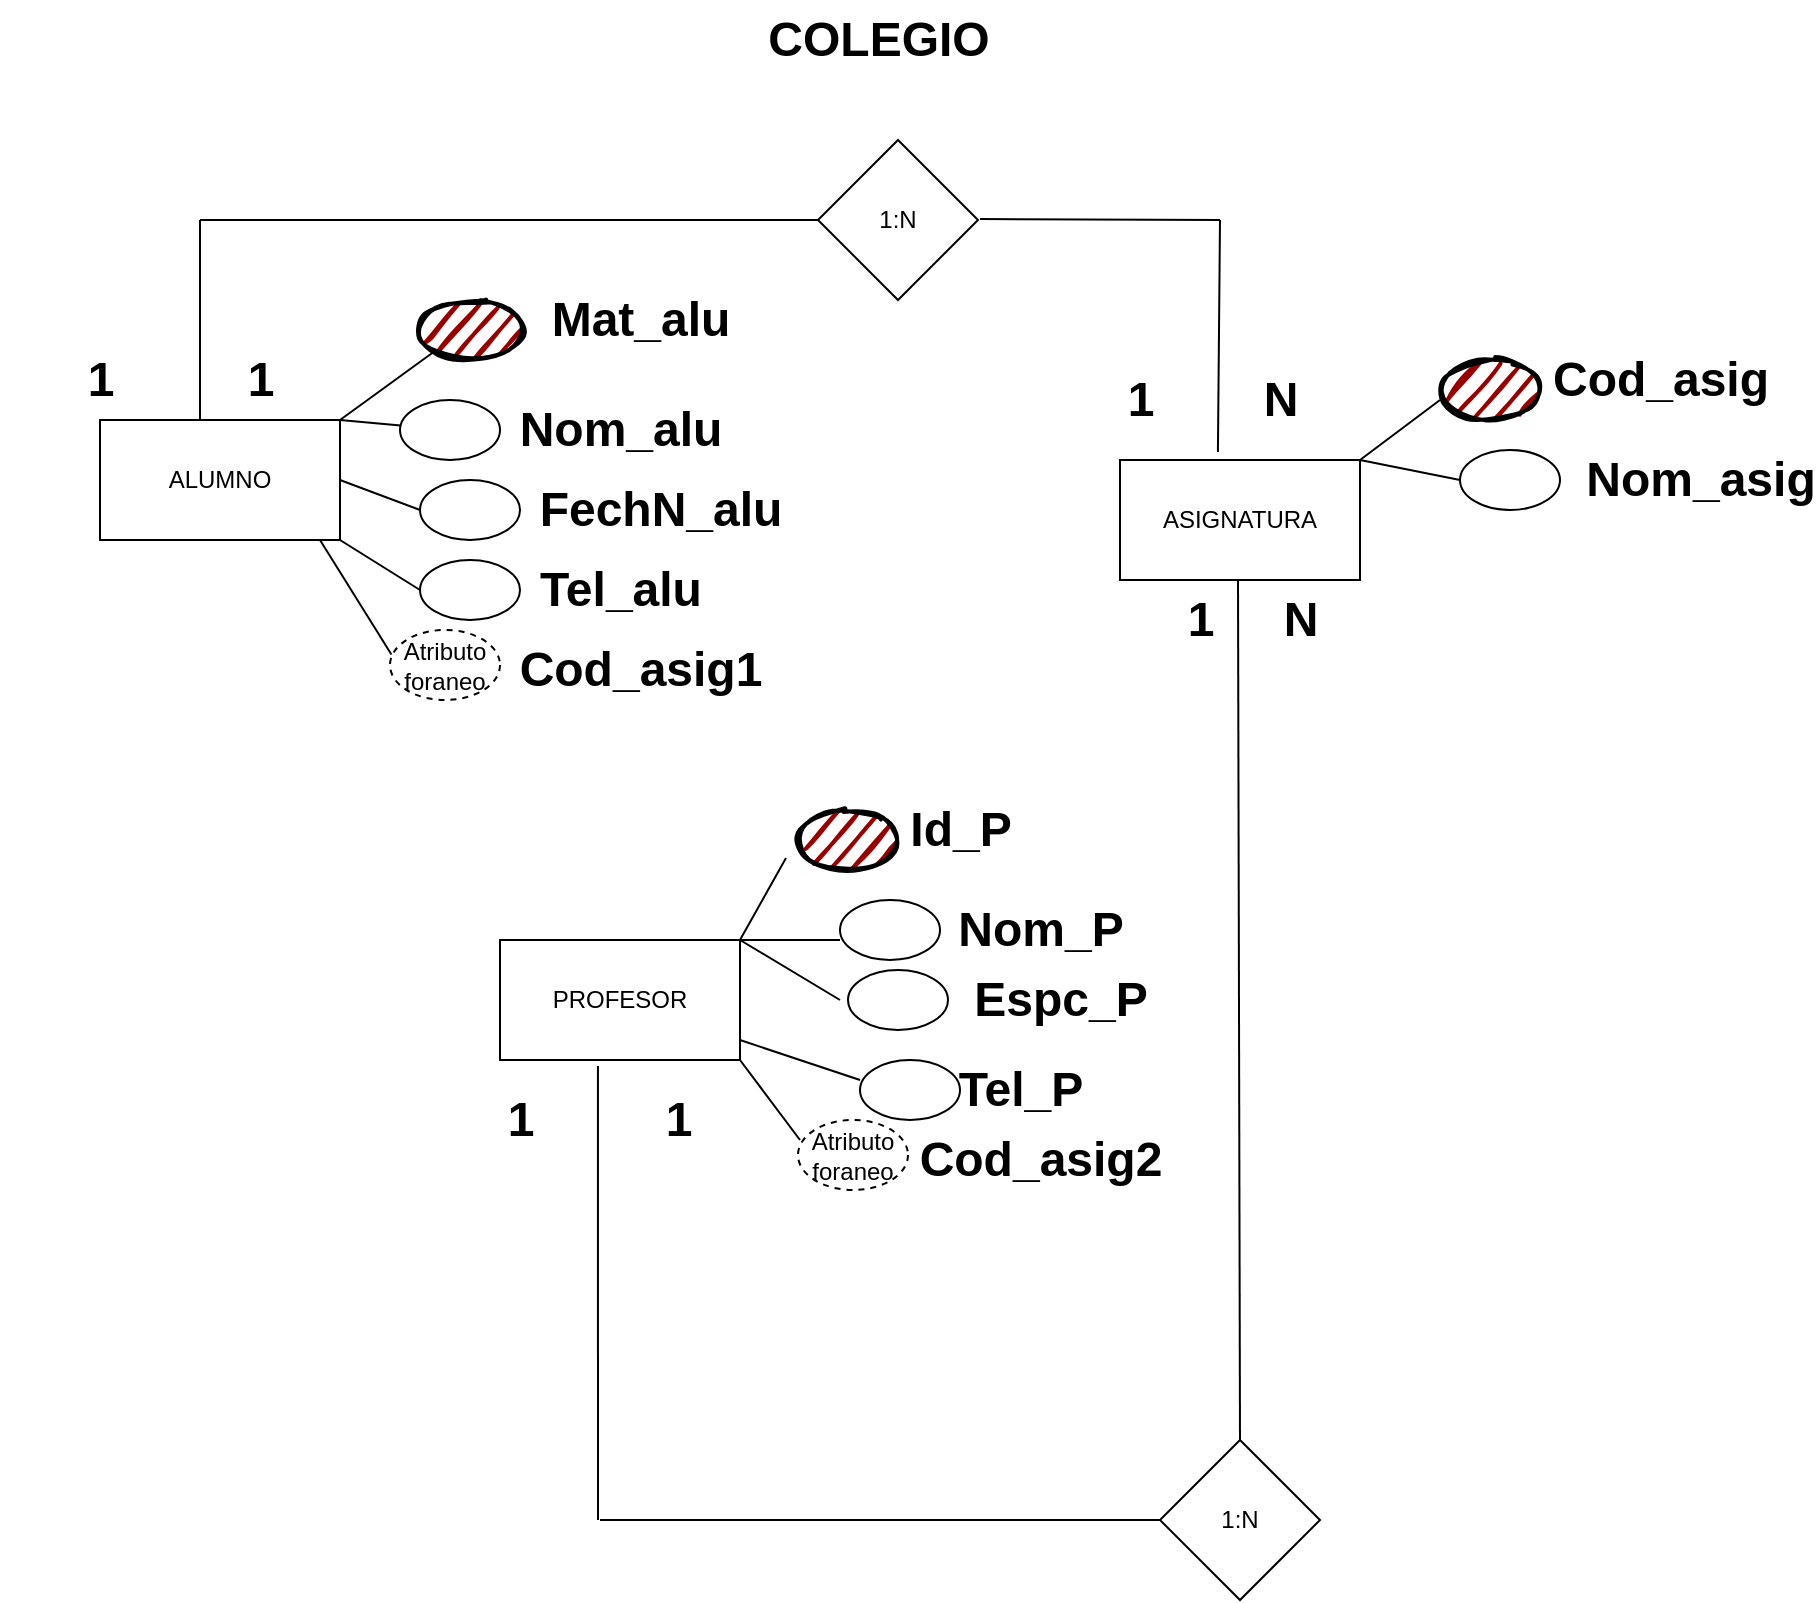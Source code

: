 <mxfile version="13.10.0" type="github">
  <diagram id="WuMEOS3KuYvtFC7-3D6p" name="Page-1">
    <mxGraphModel dx="1935" dy="1651" grid="1" gridSize="10" guides="1" tooltips="1" connect="1" arrows="1" fold="1" page="1" pageScale="1" pageWidth="827" pageHeight="1169" math="0" shadow="0">
      <root>
        <mxCell id="0" />
        <mxCell id="1" parent="0" />
        <mxCell id="hp8RESsKL1m1HcYj-RQ9-2" value="&lt;font style=&quot;vertical-align: inherit&quot;&gt;&lt;font style=&quot;vertical-align: inherit&quot;&gt;ALUMNO&lt;/font&gt;&lt;/font&gt;" style="rounded=0;whiteSpace=wrap;html=1;" vertex="1" parent="1">
          <mxGeometry x="40" y="-360" width="120" height="60" as="geometry" />
        </mxCell>
        <mxCell id="hp8RESsKL1m1HcYj-RQ9-3" value="&lt;font style=&quot;vertical-align: inherit&quot;&gt;&lt;font style=&quot;vertical-align: inherit&quot;&gt;COLEGIO&lt;/font&gt;&lt;/font&gt;" style="text;strokeColor=none;fillColor=none;html=1;fontSize=24;fontStyle=1;verticalAlign=middle;align=center;" vertex="1" parent="1">
          <mxGeometry x="379" y="-570" width="100" height="40" as="geometry" />
        </mxCell>
        <mxCell id="hp8RESsKL1m1HcYj-RQ9-4" value="" style="endArrow=none;html=1;entryX=0;entryY=1;entryDx=0;entryDy=0;" edge="1" parent="1" target="hp8RESsKL1m1HcYj-RQ9-5">
          <mxGeometry width="50" height="50" relative="1" as="geometry">
            <mxPoint x="160" y="-360" as="sourcePoint" />
            <mxPoint x="210" y="-390" as="targetPoint" />
            <Array as="points" />
          </mxGeometry>
        </mxCell>
        <mxCell id="hp8RESsKL1m1HcYj-RQ9-5" value="" style="ellipse;whiteSpace=wrap;html=1;strokeWidth=2;fillWeight=2;hachureGap=8;fillColor=#990000;fillStyle=dots;sketch=1;" vertex="1" parent="1">
          <mxGeometry x="200" y="-420" width="50" height="30" as="geometry" />
        </mxCell>
        <mxCell id="hp8RESsKL1m1HcYj-RQ9-6" value="Mat_alu" style="text;strokeColor=none;fillColor=none;html=1;fontSize=24;fontStyle=1;verticalAlign=middle;align=center;" vertex="1" parent="1">
          <mxGeometry x="260" y="-430" width="100" height="40" as="geometry" />
        </mxCell>
        <mxCell id="hp8RESsKL1m1HcYj-RQ9-8" value="" style="endArrow=none;html=1;entryX=0;entryY=0.5;entryDx=0;entryDy=0;" edge="1" parent="1" target="hp8RESsKL1m1HcYj-RQ9-13">
          <mxGeometry width="50" height="50" relative="1" as="geometry">
            <mxPoint x="160" y="-300" as="sourcePoint" />
            <mxPoint x="200" y="-290" as="targetPoint" />
          </mxGeometry>
        </mxCell>
        <mxCell id="hp8RESsKL1m1HcYj-RQ9-9" value="" style="endArrow=none;html=1;" edge="1" parent="1">
          <mxGeometry width="50" height="50" relative="1" as="geometry">
            <mxPoint x="160" y="-330" as="sourcePoint" />
            <mxPoint x="200" y="-315" as="targetPoint" />
          </mxGeometry>
        </mxCell>
        <mxCell id="hp8RESsKL1m1HcYj-RQ9-10" value="" style="endArrow=none;html=1;" edge="1" parent="1" target="hp8RESsKL1m1HcYj-RQ9-11">
          <mxGeometry width="50" height="50" relative="1" as="geometry">
            <mxPoint x="160" y="-360" as="sourcePoint" />
            <mxPoint x="220" y="-350" as="targetPoint" />
          </mxGeometry>
        </mxCell>
        <mxCell id="hp8RESsKL1m1HcYj-RQ9-11" value="" style="ellipse;whiteSpace=wrap;html=1;" vertex="1" parent="1">
          <mxGeometry x="190" y="-370" width="50" height="30" as="geometry" />
        </mxCell>
        <mxCell id="hp8RESsKL1m1HcYj-RQ9-12" value="" style="ellipse;whiteSpace=wrap;html=1;" vertex="1" parent="1">
          <mxGeometry x="200" y="-330" width="50" height="30" as="geometry" />
        </mxCell>
        <mxCell id="hp8RESsKL1m1HcYj-RQ9-13" value="" style="ellipse;whiteSpace=wrap;html=1;" vertex="1" parent="1">
          <mxGeometry x="200" y="-290" width="50" height="30" as="geometry" />
        </mxCell>
        <mxCell id="hp8RESsKL1m1HcYj-RQ9-14" value="Tel_alu" style="text;strokeColor=none;fillColor=none;html=1;fontSize=24;fontStyle=1;verticalAlign=middle;align=center;" vertex="1" parent="1">
          <mxGeometry x="250" y="-295" width="100" height="40" as="geometry" />
        </mxCell>
        <mxCell id="hp8RESsKL1m1HcYj-RQ9-15" value="FechN_alu" style="text;strokeColor=none;fillColor=none;html=1;fontSize=24;fontStyle=1;verticalAlign=middle;align=center;" vertex="1" parent="1">
          <mxGeometry x="270" y="-335" width="100" height="40" as="geometry" />
        </mxCell>
        <mxCell id="hp8RESsKL1m1HcYj-RQ9-16" value="Nom_alu" style="text;strokeColor=none;fillColor=none;html=1;fontSize=24;fontStyle=1;verticalAlign=middle;align=center;" vertex="1" parent="1">
          <mxGeometry x="250" y="-375" width="100" height="40" as="geometry" />
        </mxCell>
        <mxCell id="hp8RESsKL1m1HcYj-RQ9-17" value="ASIGNATURA" style="rounded=0;whiteSpace=wrap;html=1;" vertex="1" parent="1">
          <mxGeometry x="550" y="-340" width="120" height="60" as="geometry" />
        </mxCell>
        <mxCell id="hp8RESsKL1m1HcYj-RQ9-19" value="" style="endArrow=none;html=1;" edge="1" parent="1">
          <mxGeometry width="50" height="50" relative="1" as="geometry">
            <mxPoint x="670" y="-340" as="sourcePoint" />
            <mxPoint x="710" y="-370" as="targetPoint" />
          </mxGeometry>
        </mxCell>
        <mxCell id="hp8RESsKL1m1HcYj-RQ9-20" value="" style="ellipse;whiteSpace=wrap;html=1;strokeWidth=2;fillWeight=2;hachureGap=8;fillColor=#990000;fillStyle=dots;sketch=1;" vertex="1" parent="1">
          <mxGeometry x="710" y="-390" width="50" height="30" as="geometry" />
        </mxCell>
        <mxCell id="hp8RESsKL1m1HcYj-RQ9-22" value="Cod_asig" style="text;strokeColor=none;fillColor=none;html=1;fontSize=24;fontStyle=1;verticalAlign=middle;align=center;" vertex="1" parent="1">
          <mxGeometry x="770" y="-400" width="100" height="40" as="geometry" />
        </mxCell>
        <mxCell id="hp8RESsKL1m1HcYj-RQ9-24" value="" style="endArrow=none;html=1;" edge="1" parent="1">
          <mxGeometry width="50" height="50" relative="1" as="geometry">
            <mxPoint x="670" y="-340" as="sourcePoint" />
            <mxPoint x="720" y="-330" as="targetPoint" />
          </mxGeometry>
        </mxCell>
        <mxCell id="hp8RESsKL1m1HcYj-RQ9-25" value="" style="ellipse;whiteSpace=wrap;html=1;" vertex="1" parent="1">
          <mxGeometry x="720" y="-345" width="50" height="30" as="geometry" />
        </mxCell>
        <mxCell id="hp8RESsKL1m1HcYj-RQ9-26" value="Nom_asig" style="text;strokeColor=none;fillColor=none;html=1;fontSize=24;fontStyle=1;verticalAlign=middle;align=center;" vertex="1" parent="1">
          <mxGeometry x="790" y="-350" width="100" height="40" as="geometry" />
        </mxCell>
        <mxCell id="hp8RESsKL1m1HcYj-RQ9-27" value="PROFESOR" style="rounded=0;whiteSpace=wrap;html=1;" vertex="1" parent="1">
          <mxGeometry x="240" y="-100" width="120" height="60" as="geometry" />
        </mxCell>
        <mxCell id="hp8RESsKL1m1HcYj-RQ9-28" value="" style="ellipse;whiteSpace=wrap;html=1;strokeWidth=2;fillWeight=2;hachureGap=8;fillColor=#990000;fillStyle=dots;sketch=1;" vertex="1" parent="1">
          <mxGeometry x="389" y="-165" width="50" height="30" as="geometry" />
        </mxCell>
        <mxCell id="hp8RESsKL1m1HcYj-RQ9-29" value="" style="endArrow=none;html=1;entryX=-0.12;entryY=0.8;entryDx=0;entryDy=0;entryPerimeter=0;" edge="1" parent="1" target="hp8RESsKL1m1HcYj-RQ9-28">
          <mxGeometry width="50" height="50" relative="1" as="geometry">
            <mxPoint x="360" y="-100" as="sourcePoint" />
            <mxPoint x="410" y="-150" as="targetPoint" />
          </mxGeometry>
        </mxCell>
        <mxCell id="hp8RESsKL1m1HcYj-RQ9-30" value="Id_P" style="text;strokeColor=none;fillColor=none;html=1;fontSize=24;fontStyle=1;verticalAlign=middle;align=center;" vertex="1" parent="1">
          <mxGeometry x="420" y="-175" width="100" height="40" as="geometry" />
        </mxCell>
        <mxCell id="hp8RESsKL1m1HcYj-RQ9-31" value="" style="endArrow=none;html=1;" edge="1" parent="1">
          <mxGeometry width="50" height="50" relative="1" as="geometry">
            <mxPoint x="360" y="-100" as="sourcePoint" />
            <mxPoint x="410" y="-100" as="targetPoint" />
          </mxGeometry>
        </mxCell>
        <mxCell id="hp8RESsKL1m1HcYj-RQ9-32" value="" style="ellipse;whiteSpace=wrap;html=1;" vertex="1" parent="1">
          <mxGeometry x="410" y="-120" width="50" height="30" as="geometry" />
        </mxCell>
        <mxCell id="hp8RESsKL1m1HcYj-RQ9-33" value="" style="endArrow=none;html=1;" edge="1" parent="1">
          <mxGeometry width="50" height="50" relative="1" as="geometry">
            <mxPoint x="360" y="-100" as="sourcePoint" />
            <mxPoint x="410" y="-70" as="targetPoint" />
          </mxGeometry>
        </mxCell>
        <mxCell id="hp8RESsKL1m1HcYj-RQ9-34" value="" style="ellipse;whiteSpace=wrap;html=1;" vertex="1" parent="1">
          <mxGeometry x="414" y="-85" width="50" height="30" as="geometry" />
        </mxCell>
        <mxCell id="hp8RESsKL1m1HcYj-RQ9-35" value="" style="endArrow=none;html=1;" edge="1" parent="1">
          <mxGeometry width="50" height="50" relative="1" as="geometry">
            <mxPoint x="360" y="-50" as="sourcePoint" />
            <mxPoint x="420" y="-30" as="targetPoint" />
          </mxGeometry>
        </mxCell>
        <mxCell id="hp8RESsKL1m1HcYj-RQ9-36" value="" style="ellipse;whiteSpace=wrap;html=1;" vertex="1" parent="1">
          <mxGeometry x="420" y="-40" width="50" height="30" as="geometry" />
        </mxCell>
        <mxCell id="hp8RESsKL1m1HcYj-RQ9-37" value="Nom_P" style="text;strokeColor=none;fillColor=none;html=1;fontSize=24;fontStyle=1;verticalAlign=middle;align=center;" vertex="1" parent="1">
          <mxGeometry x="460" y="-125" width="100" height="40" as="geometry" />
        </mxCell>
        <mxCell id="hp8RESsKL1m1HcYj-RQ9-38" value="Tel_P" style="text;strokeColor=none;fillColor=none;html=1;fontSize=24;fontStyle=1;verticalAlign=middle;align=center;" vertex="1" parent="1">
          <mxGeometry x="450" y="-45" width="100" height="40" as="geometry" />
        </mxCell>
        <mxCell id="hp8RESsKL1m1HcYj-RQ9-39" value="Espc_P" style="text;strokeColor=none;fillColor=none;html=1;fontSize=24;fontStyle=1;verticalAlign=middle;align=center;" vertex="1" parent="1">
          <mxGeometry x="470" y="-90" width="100" height="40" as="geometry" />
        </mxCell>
        <mxCell id="hp8RESsKL1m1HcYj-RQ9-40" value="" style="endArrow=none;html=1;" edge="1" parent="1">
          <mxGeometry width="50" height="50" relative="1" as="geometry">
            <mxPoint x="90" y="-360" as="sourcePoint" />
            <mxPoint x="90" y="-460" as="targetPoint" />
          </mxGeometry>
        </mxCell>
        <mxCell id="hp8RESsKL1m1HcYj-RQ9-41" value="" style="endArrow=none;html=1;" edge="1" parent="1">
          <mxGeometry width="50" height="50" relative="1" as="geometry">
            <mxPoint x="90" y="-460" as="sourcePoint" />
            <mxPoint x="400" y="-460" as="targetPoint" />
          </mxGeometry>
        </mxCell>
        <mxCell id="hp8RESsKL1m1HcYj-RQ9-42" value="1:N" style="rhombus;whiteSpace=wrap;html=1;" vertex="1" parent="1">
          <mxGeometry x="399" y="-500" width="80" height="80" as="geometry" />
        </mxCell>
        <mxCell id="hp8RESsKL1m1HcYj-RQ9-43" value="" style="endArrow=none;html=1;" edge="1" parent="1">
          <mxGeometry width="50" height="50" relative="1" as="geometry">
            <mxPoint x="480" y="-460.5" as="sourcePoint" />
            <mxPoint x="600" y="-460" as="targetPoint" />
          </mxGeometry>
        </mxCell>
        <mxCell id="hp8RESsKL1m1HcYj-RQ9-44" value="" style="endArrow=none;html=1;exitX=0.408;exitY=-0.067;exitDx=0;exitDy=0;exitPerimeter=0;" edge="1" parent="1" source="hp8RESsKL1m1HcYj-RQ9-17">
          <mxGeometry width="50" height="50" relative="1" as="geometry">
            <mxPoint x="600" y="-380" as="sourcePoint" />
            <mxPoint x="600" y="-460" as="targetPoint" />
          </mxGeometry>
        </mxCell>
        <mxCell id="hp8RESsKL1m1HcYj-RQ9-46" value="" style="endArrow=none;html=1;" edge="1" parent="1">
          <mxGeometry width="50" height="50" relative="1" as="geometry">
            <mxPoint x="90" y="-360" as="sourcePoint" />
            <mxPoint x="90" y="-360" as="targetPoint" />
          </mxGeometry>
        </mxCell>
        <mxCell id="hp8RESsKL1m1HcYj-RQ9-47" value="1" style="text;strokeColor=none;fillColor=none;html=1;fontSize=24;fontStyle=1;verticalAlign=middle;align=center;" vertex="1" parent="1">
          <mxGeometry x="-10" y="-400" width="100" height="40" as="geometry" />
        </mxCell>
        <mxCell id="hp8RESsKL1m1HcYj-RQ9-49" value="1" style="text;strokeColor=none;fillColor=none;html=1;fontSize=24;fontStyle=1;verticalAlign=middle;align=center;" vertex="1" parent="1">
          <mxGeometry x="70" y="-400" width="100" height="40" as="geometry" />
        </mxCell>
        <mxCell id="hp8RESsKL1m1HcYj-RQ9-50" value="1" style="text;strokeColor=none;fillColor=none;html=1;fontSize=24;fontStyle=1;verticalAlign=middle;align=center;" vertex="1" parent="1">
          <mxGeometry x="510" y="-390" width="100" height="40" as="geometry" />
        </mxCell>
        <mxCell id="hp8RESsKL1m1HcYj-RQ9-52" value="N" style="text;strokeColor=none;fillColor=none;html=1;fontSize=24;fontStyle=1;verticalAlign=middle;align=center;" vertex="1" parent="1">
          <mxGeometry x="580" y="-390" width="100" height="40" as="geometry" />
        </mxCell>
        <mxCell id="hp8RESsKL1m1HcYj-RQ9-53" value="" style="endArrow=none;html=1;entryX=0.013;entryY=0.35;entryDx=0;entryDy=0;entryPerimeter=0;" edge="1" parent="1" target="hp8RESsKL1m1HcYj-RQ9-54">
          <mxGeometry width="50" height="50" relative="1" as="geometry">
            <mxPoint x="150" y="-300" as="sourcePoint" />
            <mxPoint x="180" y="-240" as="targetPoint" />
          </mxGeometry>
        </mxCell>
        <mxCell id="hp8RESsKL1m1HcYj-RQ9-54" value="Atributo foraneo" style="ellipse;whiteSpace=wrap;html=1;align=center;dashed=1;" vertex="1" parent="1">
          <mxGeometry x="185" y="-255" width="55" height="35" as="geometry" />
        </mxCell>
        <mxCell id="hp8RESsKL1m1HcYj-RQ9-57" value="Cod_asig1" style="text;strokeColor=none;fillColor=none;html=1;fontSize=24;fontStyle=1;verticalAlign=middle;align=center;" vertex="1" parent="1">
          <mxGeometry x="260" y="-255" width="100" height="40" as="geometry" />
        </mxCell>
        <mxCell id="hp8RESsKL1m1HcYj-RQ9-59" value="" style="endArrow=none;html=1;" edge="1" parent="1">
          <mxGeometry width="50" height="50" relative="1" as="geometry">
            <mxPoint x="610" y="150" as="sourcePoint" />
            <mxPoint x="609" y="-280" as="targetPoint" />
          </mxGeometry>
        </mxCell>
        <mxCell id="hp8RESsKL1m1HcYj-RQ9-60" value="" style="endArrow=none;html=1;" edge="1" parent="1" target="hp8RESsKL1m1HcYj-RQ9-61">
          <mxGeometry width="50" height="50" relative="1" as="geometry">
            <mxPoint x="290" y="190" as="sourcePoint" />
            <mxPoint x="610" y="150" as="targetPoint" />
          </mxGeometry>
        </mxCell>
        <mxCell id="hp8RESsKL1m1HcYj-RQ9-61" value="1:N" style="rhombus;whiteSpace=wrap;html=1;" vertex="1" parent="1">
          <mxGeometry x="570" y="150" width="80" height="80" as="geometry" />
        </mxCell>
        <mxCell id="hp8RESsKL1m1HcYj-RQ9-62" value="" style="endArrow=none;html=1;entryX=0.408;entryY=1.05;entryDx=0;entryDy=0;entryPerimeter=0;" edge="1" parent="1" target="hp8RESsKL1m1HcYj-RQ9-27">
          <mxGeometry width="50" height="50" relative="1" as="geometry">
            <mxPoint x="289" y="190" as="sourcePoint" />
            <mxPoint x="290" y="110" as="targetPoint" />
          </mxGeometry>
        </mxCell>
        <mxCell id="hp8RESsKL1m1HcYj-RQ9-63" value="1" style="text;strokeColor=none;fillColor=none;html=1;fontSize=24;fontStyle=1;verticalAlign=middle;align=center;" vertex="1" parent="1">
          <mxGeometry x="200" y="-30" width="100" height="40" as="geometry" />
        </mxCell>
        <mxCell id="hp8RESsKL1m1HcYj-RQ9-64" value="1" style="text;strokeColor=none;fillColor=none;html=1;fontSize=24;fontStyle=1;verticalAlign=middle;align=center;" vertex="1" parent="1">
          <mxGeometry x="279" y="-30" width="100" height="40" as="geometry" />
        </mxCell>
        <mxCell id="hp8RESsKL1m1HcYj-RQ9-65" value="1" style="text;strokeColor=none;fillColor=none;html=1;fontSize=24;fontStyle=1;verticalAlign=middle;align=center;" vertex="1" parent="1">
          <mxGeometry x="540" y="-280" width="100" height="40" as="geometry" />
        </mxCell>
        <mxCell id="hp8RESsKL1m1HcYj-RQ9-66" value="N" style="text;strokeColor=none;fillColor=none;html=1;fontSize=24;fontStyle=1;verticalAlign=middle;align=center;" vertex="1" parent="1">
          <mxGeometry x="590" y="-280" width="100" height="40" as="geometry" />
        </mxCell>
        <mxCell id="hp8RESsKL1m1HcYj-RQ9-67" value="" style="endArrow=none;html=1;" edge="1" parent="1">
          <mxGeometry width="50" height="50" relative="1" as="geometry">
            <mxPoint x="360" y="-40" as="sourcePoint" />
            <mxPoint x="390" as="targetPoint" />
          </mxGeometry>
        </mxCell>
        <mxCell id="hp8RESsKL1m1HcYj-RQ9-68" value="Atributo foraneo" style="ellipse;whiteSpace=wrap;html=1;align=center;dashed=1;" vertex="1" parent="1">
          <mxGeometry x="389" y="-10" width="55" height="35" as="geometry" />
        </mxCell>
        <mxCell id="hp8RESsKL1m1HcYj-RQ9-69" value="Cod_asig2" style="text;strokeColor=none;fillColor=none;html=1;fontSize=24;fontStyle=1;verticalAlign=middle;align=center;" vertex="1" parent="1">
          <mxGeometry x="460" y="-10" width="100" height="40" as="geometry" />
        </mxCell>
      </root>
    </mxGraphModel>
  </diagram>
</mxfile>
